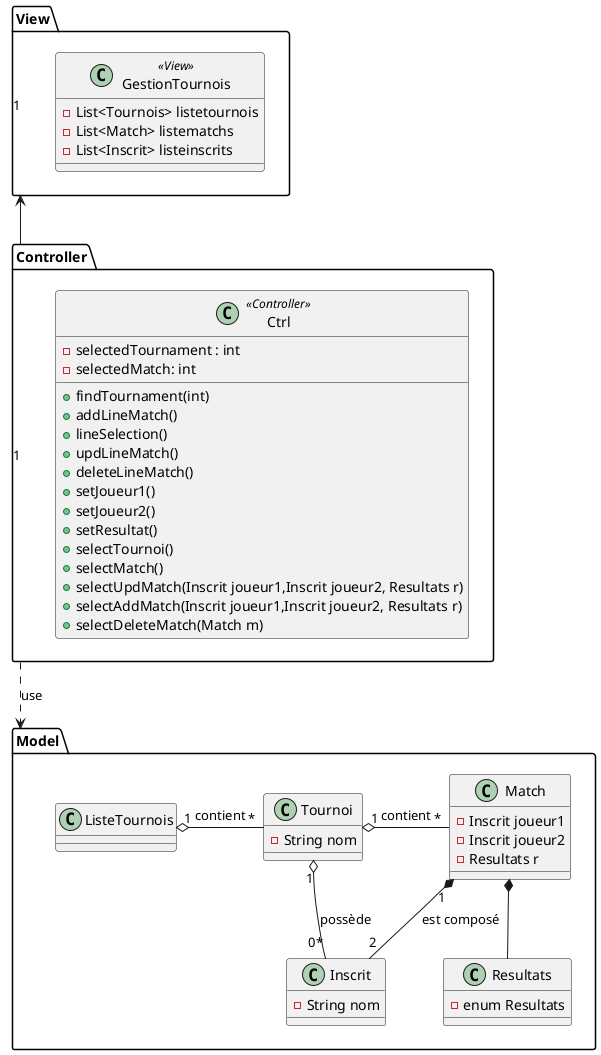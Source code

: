 @startuml CDL

skinparam shadowing false

package Model{
    class Tournoi{
        - String nom
    }
    class Match{
        -Inscrit joueur1
        -Inscrit joueur2
        -Resultats r
    }

    class Inscrit{
        -String nom
    }
    class Resultats{
        -enum Resultats
    }
    class ListeTournois{
    }
}
package Controller{
    class Ctrl<<Controller>>{
        -selectedTournament : int
        -selectedMatch: int
        +findTournament(int)
        +addLineMatch()
        +lineSelection()
        +updLineMatch()
        +deleteLineMatch()
        +setJoueur1()
        +setJoueur2()
        +setResultat()
        +selectTournoi()
        +selectMatch()
        +selectUpdMatch(Inscrit joueur1,Inscrit joueur2, Resultats r)
        +selectAddMatch(Inscrit joueur1,Inscrit joueur2, Resultats r)
        +selectDeleteMatch(Match m)

    }
}
package View {
    class GestionTournois<<View>>{
        -List<Tournois> listetournois
        -List<Match> listematchs
        -List<Inscrit> listeinscrits

    }
}
ListeTournois "1" o-r- "*" Tournoi : contient
Tournoi "1" o-r- "*" Match : contient
Tournoi "1" o-- "0*" Inscrit : possède
Match "1" *-- "2" Inscrit :est composé
Match *-- Resultats
Controller ..> Model : use
View"1" <--"1" Controller
@enduml